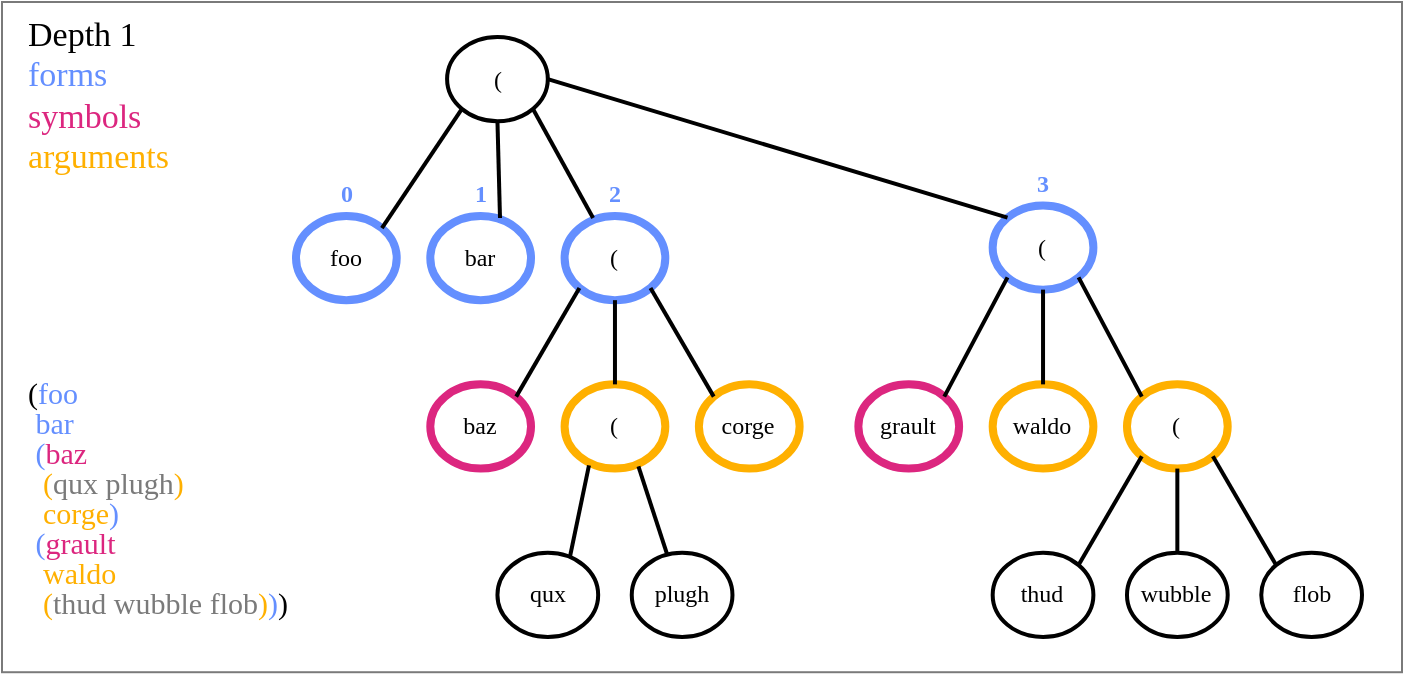 <mxfile version="12.3.2" type="device" pages="1"><diagram id="Hq4HYigUz8UrZf-c2V1E" name="Page-1"><mxGraphModel dx="2902" dy="1251" grid="0" gridSize="10" guides="1" tooltips="1" connect="1" arrows="1" fold="1" page="1" pageScale="1" pageWidth="850" pageHeight="1100" math="0" shadow="0" extFonts="Fira Code^https://fonts.googleapis.com/css?family=Fira+Code"><root><mxCell id="0"/><mxCell id="1" parent="0"/><mxCell id="zK4znqoa2di6EjwmMMV5-113" value="" style="rounded=0;whiteSpace=wrap;html=1;strokeColor=#7A7A7A;strokeWidth=1;fillColor=none;fontFamily=Fira Code;fontSize=14;fontColor=#FFFFFF;align=left;shadow=0;comic=0;glass=0;" parent="1" vertex="1"><mxGeometry x="-850" width="700" height="335.11" as="geometry"/></mxCell><mxCell id="v66nqvp2gcmiNRYwQ4eQ-1" value="&lt;div style=&quot;font-size: 15px ; line-height: 100% ; white-space: pre&quot;&gt;&lt;div&gt;&lt;font style=&quot;font-size: 15px&quot;&gt;&lt;span&gt;(&lt;font color=&quot;#648fff&quot; style=&quot;font-size: 15px&quot;&gt;foo&lt;/font&gt; &lt;/span&gt;&lt;/font&gt;&lt;/div&gt;&lt;div&gt;&lt;font color=&quot;#648fff&quot; style=&quot;font-size: 15px&quot;&gt;&lt;span&gt; bar&lt;/span&gt;&lt;/font&gt;&lt;/div&gt;&lt;div&gt;&lt;font style=&quot;font-size: 15px&quot;&gt;&lt;span&gt; &lt;font color=&quot;#648fff&quot; style=&quot;font-size: 15px&quot;&gt;(&lt;/font&gt;&lt;font style=&quot;font-size: 15px&quot; color=&quot;#dc267f&quot;&gt;baz&lt;/font&gt;&lt;/span&gt;&lt;/font&gt;&lt;/div&gt;&lt;div&gt;&lt;span&gt;&lt;font color=&quot;#dc267f&quot; style=&quot;font-size: 15px&quot;&gt;  &lt;/font&gt;&lt;font color=&quot;#ffb000&quot; style=&quot;font-size: 15px&quot;&gt;(&lt;/font&gt;&lt;font color=&quot;#7a7a7a&quot; style=&quot;font-size: 15px&quot;&gt;qux&lt;/font&gt; &lt;font color=&quot;#7a7a7a&quot; style=&quot;font-size: 15px&quot;&gt;plugh&lt;/font&gt;&lt;font color=&quot;#ffb000&quot; style=&quot;font-size: 15px&quot;&gt;)&lt;/font&gt;&lt;/span&gt;&lt;/div&gt;&lt;div&gt;&lt;span&gt;&lt;font style=&quot;font-size: 15px&quot;&gt;  &lt;/font&gt;&lt;font style=&quot;font-size: 15px&quot; color=&quot;#ffb000&quot;&gt;corge&lt;/font&gt;&lt;font color=&quot;#648fff&quot; style=&quot;font-size: 15px&quot;&gt;)&lt;/font&gt;&lt;/span&gt;&lt;/div&gt;&lt;div&gt;&lt;span&gt;&lt;font style=&quot;font-size: 15px&quot;&gt; &lt;/font&gt;&lt;font color=&quot;#648fff&quot; style=&quot;font-size: 15px&quot;&gt;(&lt;/font&gt;&lt;font color=&quot;#dc267f&quot; style=&quot;font-size: 15px&quot;&gt;grault&lt;/font&gt; &lt;/span&gt;&lt;/div&gt;&lt;div&gt;&lt;font color=&quot;#ffb000&quot; style=&quot;font-size: 15px&quot;&gt;&lt;span&gt;  waldo&lt;/span&gt;&lt;/font&gt;&lt;/div&gt;&lt;div&gt;&lt;span&gt;&lt;font style=&quot;font-size: 15px&quot; color=&quot;#ffb000&quot;&gt;  (&lt;/font&gt;&lt;font style=&quot;font-size: 15px&quot; color=&quot;#7a7a7a&quot;&gt;thud&lt;/font&gt; &lt;font style=&quot;font-size: 15px&quot; color=&quot;#7a7a7a&quot;&gt;wubble&lt;/font&gt; &lt;font style=&quot;font-size: 15px&quot; color=&quot;#7a7a7a&quot;&gt;flob&lt;/font&gt;&lt;font style=&quot;font-size: 15px&quot; color=&quot;#ffb000&quot;&gt;)&lt;/font&gt;&lt;font color=&quot;#648fff&quot; style=&quot;font-size: 15px&quot;&gt;)&lt;/font&gt;)&lt;/span&gt;&lt;/div&gt;&lt;/div&gt;" style="text;html=1;strokeColor=none;fillColor=none;align=left;verticalAlign=middle;whiteSpace=wrap;rounded=0;fontFamily=Fira Code;FType=g;fontStyle=0" parent="1" vertex="1"><mxGeometry x="-839.5" y="178.5" width="273" height="139" as="geometry"/></mxCell><mxCell id="zK4znqoa2di6EjwmMMV5-112" value="&lt;font style=&quot;font-size: 17px&quot;&gt;Depth 1&lt;br&gt;&lt;font color=&quot;#648fff&quot; style=&quot;font-size: 17px&quot;&gt;forms&lt;/font&gt;&lt;br&gt;&lt;font color=&quot;#dc267f&quot; style=&quot;font-size: 17px&quot;&gt;symbols&lt;/font&gt;&lt;br&gt;&lt;font color=&quot;#ffb000&quot; style=&quot;font-size: 17px&quot;&gt;arguments&lt;/font&gt;&lt;/font&gt;" style="text;html=1;strokeColor=none;fillColor=none;align=left;verticalAlign=top;whiteSpace=wrap;rounded=0;fontFamily=Fira Code;fontSize=15;" parent="1" vertex="1"><mxGeometry x="-839.5" width="117" height="89" as="geometry"/></mxCell><mxCell id="zK4znqoa2di6EjwmMMV5-116" value="" style="group;" parent="1" vertex="1" connectable="0"><mxGeometry x="-703" y="17.5" width="533" height="300" as="geometry"/></mxCell><mxCell id="ukxhV0lO9xPS9-sb8hJ_-2" value="" style="group;fontFamily=Fira Code;fontSize=12;" parent="zK4znqoa2di6EjwmMMV5-116" vertex="1" connectable="0"><mxGeometry width="533" height="300" as="geometry"/></mxCell><mxCell id="SiTErPkOyAhlU0wlM9c2-2" value="" style="group;fontFamily=Fira Code;fontSize=12;" parent="ukxhV0lO9xPS9-sb8hJ_-2" vertex="1" connectable="0"><mxGeometry width="533" height="300" as="geometry"/></mxCell><mxCell id="BXfJAQso2_Lu7bnyWHFy-44" value="(" style="ellipse;whiteSpace=wrap;fontSize=12;fontStyle=0;labelBackgroundColor=none;labelBorderColor=none;strokeWidth=2;fontFamily=Fira Code;strokeColor=#000000;" parent="SiTErPkOyAhlU0wlM9c2-2" vertex="1"><mxGeometry x="75.543" width="50.362" height="42.105" as="geometry"/></mxCell><mxCell id="BXfJAQso2_Lu7bnyWHFy-45" value="foo" style="ellipse;whiteSpace=wrap;fontSize=12;fontStyle=0;labelBackgroundColor=none;labelBorderColor=none;strokeWidth=4;fontFamily=Fira Code;strokeColor=#648FFF;" parent="SiTErPkOyAhlU0wlM9c2-2" vertex="1"><mxGeometry y="89.474" width="50.362" height="42.105" as="geometry"/></mxCell><mxCell id="BXfJAQso2_Lu7bnyWHFy-46" value="bar" style="ellipse;whiteSpace=wrap;fontSize=12;fontStyle=0;labelBackgroundColor=none;labelBorderColor=none;strokeWidth=4;fontFamily=Fira Code;strokeColor=#648FFF;" parent="SiTErPkOyAhlU0wlM9c2-2" vertex="1"><mxGeometry x="67.15" y="89.474" width="50.362" height="42.105" as="geometry"/></mxCell><mxCell id="BXfJAQso2_Lu7bnyWHFy-47" value="(" style="ellipse;whiteSpace=wrap;fontSize=12;fontStyle=0;labelBackgroundColor=none;labelBorderColor=none;strokeWidth=4;fontFamily=Fira Code;strokeColor=#648FFF;" parent="SiTErPkOyAhlU0wlM9c2-2" vertex="1"><mxGeometry x="134.299" y="89.474" width="50.362" height="42.105" as="geometry"/></mxCell><mxCell id="BXfJAQso2_Lu7bnyWHFy-48" value="(" style="ellipse;whiteSpace=wrap;fontSize=12;fontStyle=0;labelBackgroundColor=none;labelBorderColor=none;strokeWidth=4;fontFamily=Fira Code;strokeColor=#648FFF;" parent="SiTErPkOyAhlU0wlM9c2-2" vertex="1"><mxGeometry x="348.339" y="84.211" width="50.362" height="42.105" as="geometry"/></mxCell><mxCell id="BXfJAQso2_Lu7bnyWHFy-49" value="" style="endArrow=none;exitX=0;exitY=1;exitDx=0;exitDy=0;entryX=1;entryY=0;entryDx=0;entryDy=0;fontSize=12;fontStyle=0;labelBackgroundColor=none;labelBorderColor=none;strokeWidth=2;fontFamily=Fira Code;endFill=0;" parent="SiTErPkOyAhlU0wlM9c2-2" source="BXfJAQso2_Lu7bnyWHFy-44" target="BXfJAQso2_Lu7bnyWHFy-45" edge="1"><mxGeometry width="50" height="50" relative="1" as="geometry"><mxPoint x="-12.591" y="168.421" as="sourcePoint"/><mxPoint x="8.394" y="142.105" as="targetPoint"/></mxGeometry></mxCell><mxCell id="BXfJAQso2_Lu7bnyWHFy-50" value="" style="endArrow=none;exitX=0.5;exitY=1;exitDx=0;exitDy=0;entryX=0.692;entryY=0.025;entryDx=0;entryDy=0;fontSize=12;fontStyle=0;labelBackgroundColor=none;labelBorderColor=none;strokeWidth=2;fontFamily=Fira Code;entryPerimeter=0;endFill=0;" parent="SiTErPkOyAhlU0wlM9c2-2" source="BXfJAQso2_Lu7bnyWHFy-44" target="BXfJAQso2_Lu7bnyWHFy-46" edge="1"><mxGeometry width="50" height="50" relative="1" as="geometry"><mxPoint x="-12.591" y="168.421" as="sourcePoint"/><mxPoint x="8.394" y="142.105" as="targetPoint"/></mxGeometry></mxCell><mxCell id="BXfJAQso2_Lu7bnyWHFy-51" value="" style="endArrow=none;exitX=1;exitY=1;exitDx=0;exitDy=0;entryX=0.283;entryY=0.025;entryDx=0;entryDy=0;fontSize=12;fontStyle=0;labelBackgroundColor=none;labelBorderColor=none;strokeWidth=2;fontFamily=Fira Code;entryPerimeter=0;endFill=0;" parent="SiTErPkOyAhlU0wlM9c2-2" source="BXfJAQso2_Lu7bnyWHFy-44" target="BXfJAQso2_Lu7bnyWHFy-47" edge="1"><mxGeometry width="50" height="50" relative="1" as="geometry"><mxPoint x="-12.591" y="168.421" as="sourcePoint"/><mxPoint x="8.394" y="142.105" as="targetPoint"/></mxGeometry></mxCell><mxCell id="BXfJAQso2_Lu7bnyWHFy-52" value="baz" style="ellipse;whiteSpace=wrap;fontSize=12;fontStyle=0;labelBackgroundColor=none;labelBorderColor=none;strokeWidth=4;fontFamily=Fira Code;strokeColor=#DC267F;" parent="SiTErPkOyAhlU0wlM9c2-2" vertex="1"><mxGeometry x="67.15" y="173.684" width="50.362" height="42.105" as="geometry"/></mxCell><mxCell id="BXfJAQso2_Lu7bnyWHFy-53" value="(" style="ellipse;whiteSpace=wrap;fontSize=12;fontStyle=0;labelBackgroundColor=none;labelBorderColor=none;strokeWidth=4;fontFamily=Fira Code;strokeColor=#FFB000;" parent="SiTErPkOyAhlU0wlM9c2-2" vertex="1"><mxGeometry x="134.299" y="173.684" width="50.362" height="42.105" as="geometry"/></mxCell><mxCell id="BXfJAQso2_Lu7bnyWHFy-54" value="corge" style="ellipse;whiteSpace=wrap;fontSize=12;fontStyle=0;labelBackgroundColor=none;labelBorderColor=none;strokeWidth=4;fontFamily=Fira Code;strokeColor=#FFB000;" parent="SiTErPkOyAhlU0wlM9c2-2" vertex="1"><mxGeometry x="201.449" y="173.684" width="50.362" height="42.105" as="geometry"/></mxCell><mxCell id="BXfJAQso2_Lu7bnyWHFy-55" value="" style="endArrow=none;exitX=1;exitY=0.5;exitDx=0;exitDy=0;entryX=0;entryY=0;entryDx=0;entryDy=0;fontSize=12;fontStyle=0;labelBackgroundColor=none;labelBorderColor=none;strokeWidth=2;fontFamily=Fira Code;endFill=0;" parent="SiTErPkOyAhlU0wlM9c2-2" source="BXfJAQso2_Lu7bnyWHFy-44" target="BXfJAQso2_Lu7bnyWHFy-48" edge="1"><mxGeometry width="50" height="50" relative="1" as="geometry"><mxPoint x="-12.591" y="252.632" as="sourcePoint"/><mxPoint x="8.394" y="226.316" as="targetPoint"/></mxGeometry></mxCell><mxCell id="BXfJAQso2_Lu7bnyWHFy-56" value="grault" style="ellipse;whiteSpace=wrap;fontSize=12;fontStyle=0;labelBackgroundColor=none;labelBorderColor=none;strokeWidth=4;fontFamily=Fira Code;strokeColor=#DC267F;" parent="SiTErPkOyAhlU0wlM9c2-2" vertex="1"><mxGeometry x="281.189" y="173.684" width="50.362" height="42.105" as="geometry"/></mxCell><mxCell id="BXfJAQso2_Lu7bnyWHFy-57" value="waldo" style="ellipse;whiteSpace=wrap;fontSize=12;fontStyle=0;labelBackgroundColor=none;labelBorderColor=none;strokeWidth=4;fontFamily=Fira Code;strokeColor=#FFB000;" parent="SiTErPkOyAhlU0wlM9c2-2" vertex="1"><mxGeometry x="348.339" y="173.684" width="50.362" height="42.105" as="geometry"/></mxCell><mxCell id="BXfJAQso2_Lu7bnyWHFy-58" value="(" style="ellipse;whiteSpace=wrap;fontSize=12;fontStyle=0;labelBackgroundColor=none;labelBorderColor=none;strokeWidth=4;fontFamily=Fira Code;strokeColor=#FFB000;" parent="SiTErPkOyAhlU0wlM9c2-2" vertex="1"><mxGeometry x="415.488" y="173.684" width="50.362" height="42.105" as="geometry"/></mxCell><mxCell id="BXfJAQso2_Lu7bnyWHFy-59" value="qux" style="ellipse;whiteSpace=wrap;fontSize=12;fontStyle=0;labelBackgroundColor=none;labelBorderColor=none;strokeWidth=2;fontFamily=Fira Code;" parent="SiTErPkOyAhlU0wlM9c2-2" vertex="1"><mxGeometry x="100.724" y="257.895" width="50.362" height="42.105" as="geometry"/></mxCell><mxCell id="BXfJAQso2_Lu7bnyWHFy-60" value="plugh" style="ellipse;whiteSpace=wrap;fontSize=12;fontStyle=0;labelBackgroundColor=none;labelBorderColor=none;strokeWidth=2;fontFamily=Fira Code;" parent="SiTErPkOyAhlU0wlM9c2-2" vertex="1"><mxGeometry x="167.874" y="257.895" width="50.362" height="42.105" as="geometry"/></mxCell><mxCell id="BXfJAQso2_Lu7bnyWHFy-61" value="thud" style="ellipse;whiteSpace=wrap;fontSize=12;fontStyle=0;labelBackgroundColor=none;labelBorderColor=none;strokeWidth=2;fontFamily=Fira Code;" parent="SiTErPkOyAhlU0wlM9c2-2" vertex="1"><mxGeometry x="348.339" y="257.895" width="50.362" height="42.105" as="geometry"/></mxCell><mxCell id="BXfJAQso2_Lu7bnyWHFy-62" value="wubble" style="ellipse;whiteSpace=wrap;fontSize=12;fontStyle=0;labelBackgroundColor=none;labelBorderColor=none;strokeWidth=2;fontFamily=Fira Code;" parent="SiTErPkOyAhlU0wlM9c2-2" vertex="1"><mxGeometry x="415.488" y="257.895" width="50.362" height="42.105" as="geometry"/></mxCell><mxCell id="BXfJAQso2_Lu7bnyWHFy-63" value="flob" style="ellipse;whiteSpace=wrap;fontSize=12;fontStyle=0;labelBackgroundColor=none;labelBorderColor=none;strokeWidth=2;fontFamily=Fira Code;" parent="SiTErPkOyAhlU0wlM9c2-2" vertex="1"><mxGeometry x="482.638" y="257.895" width="50.362" height="42.105" as="geometry"/></mxCell><mxCell id="BXfJAQso2_Lu7bnyWHFy-64" value="" style="endArrow=none;exitX=0;exitY=1;exitDx=0;exitDy=0;entryX=1;entryY=0;entryDx=0;entryDy=0;fontSize=12;fontStyle=0;labelBackgroundColor=none;labelBorderColor=none;strokeWidth=2;fontFamily=Fira Code;endFill=0;" parent="SiTErPkOyAhlU0wlM9c2-2" source="BXfJAQso2_Lu7bnyWHFy-47" target="BXfJAQso2_Lu7bnyWHFy-52" edge="1"><mxGeometry width="50" height="50" relative="1" as="geometry"><mxPoint x="121.709" y="163.158" as="sourcePoint"/><mxPoint x="142.693" y="136.842" as="targetPoint"/></mxGeometry></mxCell><mxCell id="BXfJAQso2_Lu7bnyWHFy-65" value="" style="endArrow=none;exitX=0.5;exitY=1;exitDx=0;exitDy=0;entryX=0.5;entryY=0;entryDx=0;entryDy=0;fontSize=12;fontStyle=0;labelBackgroundColor=none;labelBorderColor=none;strokeWidth=2;fontFamily=Fira Code;endFill=0;" parent="SiTErPkOyAhlU0wlM9c2-2" source="BXfJAQso2_Lu7bnyWHFy-47" target="BXfJAQso2_Lu7bnyWHFy-53" edge="1"><mxGeometry width="50" height="50" relative="1" as="geometry"><mxPoint x="167.874" y="163.158" as="sourcePoint"/><mxPoint x="188.858" y="136.842" as="targetPoint"/></mxGeometry></mxCell><mxCell id="BXfJAQso2_Lu7bnyWHFy-66" value="" style="endArrow=none;exitX=1;exitY=1;exitDx=0;exitDy=0;entryX=0;entryY=0;entryDx=0;entryDy=0;fontSize=12;fontStyle=0;labelBackgroundColor=none;labelBorderColor=none;strokeWidth=2;fontFamily=Fira Code;endFill=0;" parent="SiTErPkOyAhlU0wlM9c2-2" source="BXfJAQso2_Lu7bnyWHFy-47" target="BXfJAQso2_Lu7bnyWHFy-54" edge="1"><mxGeometry width="50" height="50" relative="1" as="geometry"><mxPoint x="-12.591" y="363.158" as="sourcePoint"/><mxPoint x="8.394" y="336.842" as="targetPoint"/></mxGeometry></mxCell><mxCell id="BXfJAQso2_Lu7bnyWHFy-67" value="" style="endArrow=none;exitX=0;exitY=1;exitDx=0;exitDy=0;entryX=1;entryY=0;entryDx=0;entryDy=0;fontSize=12;fontStyle=0;labelBackgroundColor=none;labelBorderColor=none;strokeWidth=2;fontFamily=Fira Code;endFill=0;" parent="SiTErPkOyAhlU0wlM9c2-2" source="BXfJAQso2_Lu7bnyWHFy-48" target="BXfJAQso2_Lu7bnyWHFy-56" edge="1"><mxGeometry width="50" height="50" relative="1" as="geometry"><mxPoint x="310.567" y="168.421" as="sourcePoint"/><mxPoint x="331.551" y="142.105" as="targetPoint"/></mxGeometry></mxCell><mxCell id="BXfJAQso2_Lu7bnyWHFy-68" value="" style="endArrow=none;exitX=0.5;exitY=1;exitDx=0;exitDy=0;entryX=0.5;entryY=0;entryDx=0;entryDy=0;fontSize=12;fontStyle=0;labelBackgroundColor=none;labelBorderColor=none;strokeWidth=2;fontFamily=Fira Code;endFill=0;" parent="SiTErPkOyAhlU0wlM9c2-2" source="BXfJAQso2_Lu7bnyWHFy-48" target="BXfJAQso2_Lu7bnyWHFy-57" edge="1"><mxGeometry width="50" height="50" relative="1" as="geometry"><mxPoint x="360.929" y="163.158" as="sourcePoint"/><mxPoint x="381.913" y="136.842" as="targetPoint"/></mxGeometry></mxCell><mxCell id="BXfJAQso2_Lu7bnyWHFy-69" value="" style="endArrow=none;exitX=1;exitY=1;exitDx=0;exitDy=0;entryX=0;entryY=0;entryDx=0;entryDy=0;fontSize=12;fontStyle=0;labelBackgroundColor=none;labelBorderColor=none;strokeWidth=2;fontFamily=Fira Code;endFill=0;" parent="SiTErPkOyAhlU0wlM9c2-2" source="BXfJAQso2_Lu7bnyWHFy-48" target="BXfJAQso2_Lu7bnyWHFy-58" edge="1"><mxGeometry width="50" height="50" relative="1" as="geometry"><mxPoint x="365.126" y="157.895" as="sourcePoint"/><mxPoint x="386.11" y="131.579" as="targetPoint"/></mxGeometry></mxCell><mxCell id="BXfJAQso2_Lu7bnyWHFy-70" value="" style="endArrow=none;exitX=0.242;exitY=0.963;exitDx=0;exitDy=0;entryX=0.717;entryY=0.063;entryDx=0;entryDy=0;entryPerimeter=0;fontSize=12;fontStyle=0;labelBackgroundColor=none;labelBorderColor=none;strokeWidth=2;fontFamily=Fira Code;exitPerimeter=0;endFill=0;" parent="SiTErPkOyAhlU0wlM9c2-2" source="BXfJAQso2_Lu7bnyWHFy-53" target="BXfJAQso2_Lu7bnyWHFy-59" edge="1"><mxGeometry width="50" height="50" relative="1" as="geometry"><mxPoint x="218.236" y="373.684" as="sourcePoint"/><mxPoint x="239.22" y="347.368" as="targetPoint"/></mxGeometry></mxCell><mxCell id="BXfJAQso2_Lu7bnyWHFy-71" value="" style="endArrow=none;entryX=0.35;entryY=0.013;entryDx=0;entryDy=0;entryPerimeter=0;fontSize=12;fontStyle=0;labelBackgroundColor=none;labelBorderColor=none;strokeWidth=2;fontFamily=Fira Code;exitX=0.733;exitY=0.975;exitDx=0;exitDy=0;exitPerimeter=0;endFill=0;" parent="SiTErPkOyAhlU0wlM9c2-2" source="BXfJAQso2_Lu7bnyWHFy-53" target="BXfJAQso2_Lu7bnyWHFy-60" edge="1"><mxGeometry width="50" height="50" relative="1" as="geometry"><mxPoint x="171.651" y="215.789" as="sourcePoint"/><mxPoint x="260.205" y="221.053" as="targetPoint"/></mxGeometry></mxCell><mxCell id="BXfJAQso2_Lu7bnyWHFy-72" value="" style="endArrow=none;exitX=0;exitY=1;exitDx=0;exitDy=0;entryX=1;entryY=0;entryDx=0;entryDy=0;fontSize=12;fontStyle=0;labelBackgroundColor=none;labelBorderColor=none;strokeWidth=2;fontFamily=Fira Code;endFill=0;" parent="SiTErPkOyAhlU0wlM9c2-2" source="BXfJAQso2_Lu7bnyWHFy-58" target="BXfJAQso2_Lu7bnyWHFy-61" edge="1"><mxGeometry width="50" height="50" relative="1" as="geometry"><mxPoint x="415.488" y="247.368" as="sourcePoint"/><mxPoint x="436.472" y="221.053" as="targetPoint"/></mxGeometry></mxCell><mxCell id="BXfJAQso2_Lu7bnyWHFy-73" value="" style="endArrow=none;exitX=0.5;exitY=1;exitDx=0;exitDy=0;entryX=0.5;entryY=0;entryDx=0;entryDy=0;fontSize=12;fontStyle=0;labelBackgroundColor=none;labelBorderColor=none;strokeWidth=2;fontFamily=Fira Code;endFill=0;" parent="SiTErPkOyAhlU0wlM9c2-2" source="BXfJAQso2_Lu7bnyWHFy-58" target="BXfJAQso2_Lu7bnyWHFy-62" edge="1"><mxGeometry width="50" height="50" relative="1" as="geometry"><mxPoint x="461.654" y="257.895" as="sourcePoint"/><mxPoint x="482.638" y="231.579" as="targetPoint"/></mxGeometry></mxCell><mxCell id="BXfJAQso2_Lu7bnyWHFy-74" value="" style="endArrow=none;exitX=1;exitY=1;exitDx=0;exitDy=0;entryX=0;entryY=0;entryDx=0;entryDy=0;fontSize=12;fontStyle=0;labelBackgroundColor=none;labelBorderColor=none;strokeWidth=2;fontFamily=Fira Code;endFill=0;" parent="SiTErPkOyAhlU0wlM9c2-2" source="BXfJAQso2_Lu7bnyWHFy-58" target="BXfJAQso2_Lu7bnyWHFy-63" edge="1"><mxGeometry width="50" height="50" relative="1" as="geometry"><mxPoint x="478.441" y="247.368" as="sourcePoint"/><mxPoint x="499.425" y="221.053" as="targetPoint"/></mxGeometry></mxCell><mxCell id="BXfJAQso2_Lu7bnyWHFy-79" value="&lt;b style=&quot;font-size: 12px;&quot;&gt;&lt;font color=&quot;#648fff&quot; style=&quot;font-size: 12px;&quot;&gt;0&lt;/font&gt;&lt;/b&gt;" style="text;html=1;strokeColor=none;fillColor=none;align=center;verticalAlign=middle;whiteSpace=wrap;rounded=0;labelBackgroundColor=none;fontFamily=Fira Code;fontSize=12;fontColor=#FFB000;" parent="SiTErPkOyAhlU0wlM9c2-2" vertex="1"><mxGeometry x="16.787" y="73.684" width="16.787" height="10.526" as="geometry"/></mxCell><mxCell id="BXfJAQso2_Lu7bnyWHFy-80" value="&lt;b style=&quot;font-size: 12px;&quot;&gt;&lt;font color=&quot;#648fff&quot; style=&quot;font-size: 12px;&quot;&gt;1&lt;/font&gt;&lt;/b&gt;" style="text;html=1;strokeColor=none;fillColor=none;align=center;verticalAlign=middle;whiteSpace=wrap;rounded=0;labelBackgroundColor=none;fontFamily=Fira Code;fontSize=12;fontColor=#FFB000;" parent="SiTErPkOyAhlU0wlM9c2-2" vertex="1"><mxGeometry x="83.937" y="73.684" width="16.787" height="10.526" as="geometry"/></mxCell><mxCell id="BXfJAQso2_Lu7bnyWHFy-81" value="&lt;b style=&quot;font-size: 12px;&quot;&gt;&lt;font color=&quot;#648fff&quot; style=&quot;font-size: 12px;&quot;&gt;2&lt;/font&gt;&lt;/b&gt;" style="text;html=1;strokeColor=none;fillColor=none;align=center;verticalAlign=middle;whiteSpace=wrap;rounded=0;labelBackgroundColor=none;fontFamily=Fira Code;fontSize=12;fontColor=#FFB000;" parent="SiTErPkOyAhlU0wlM9c2-2" vertex="1"><mxGeometry x="151.087" y="73.684" width="16.787" height="10.526" as="geometry"/></mxCell><mxCell id="BXfJAQso2_Lu7bnyWHFy-82" value="&lt;b style=&quot;font-size: 12px;&quot;&gt;&lt;font color=&quot;#648fff&quot; style=&quot;font-size: 12px;&quot;&gt;3&lt;/font&gt;&lt;/b&gt;" style="text;html=1;strokeColor=none;fillColor=none;align=center;verticalAlign=middle;whiteSpace=wrap;rounded=0;labelBackgroundColor=none;fontFamily=Fira Code;fontSize=12;fontColor=#FFB000;" parent="SiTErPkOyAhlU0wlM9c2-2" vertex="1"><mxGeometry x="365.126" y="68.421" width="16.787" height="10.526" as="geometry"/></mxCell></root></mxGraphModel></diagram></mxfile>